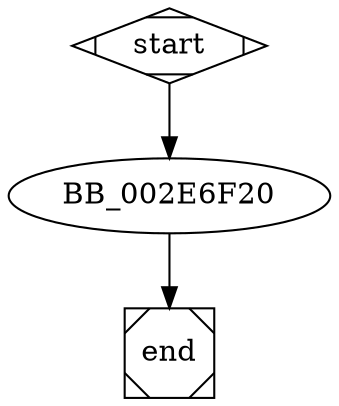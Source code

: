 digraph G {
  start -> BB_002E6F20;
  
  BB_002E6F20 -> end;
  
  start [shape=Mdiamond];
  end [shape=Msquare];
}
